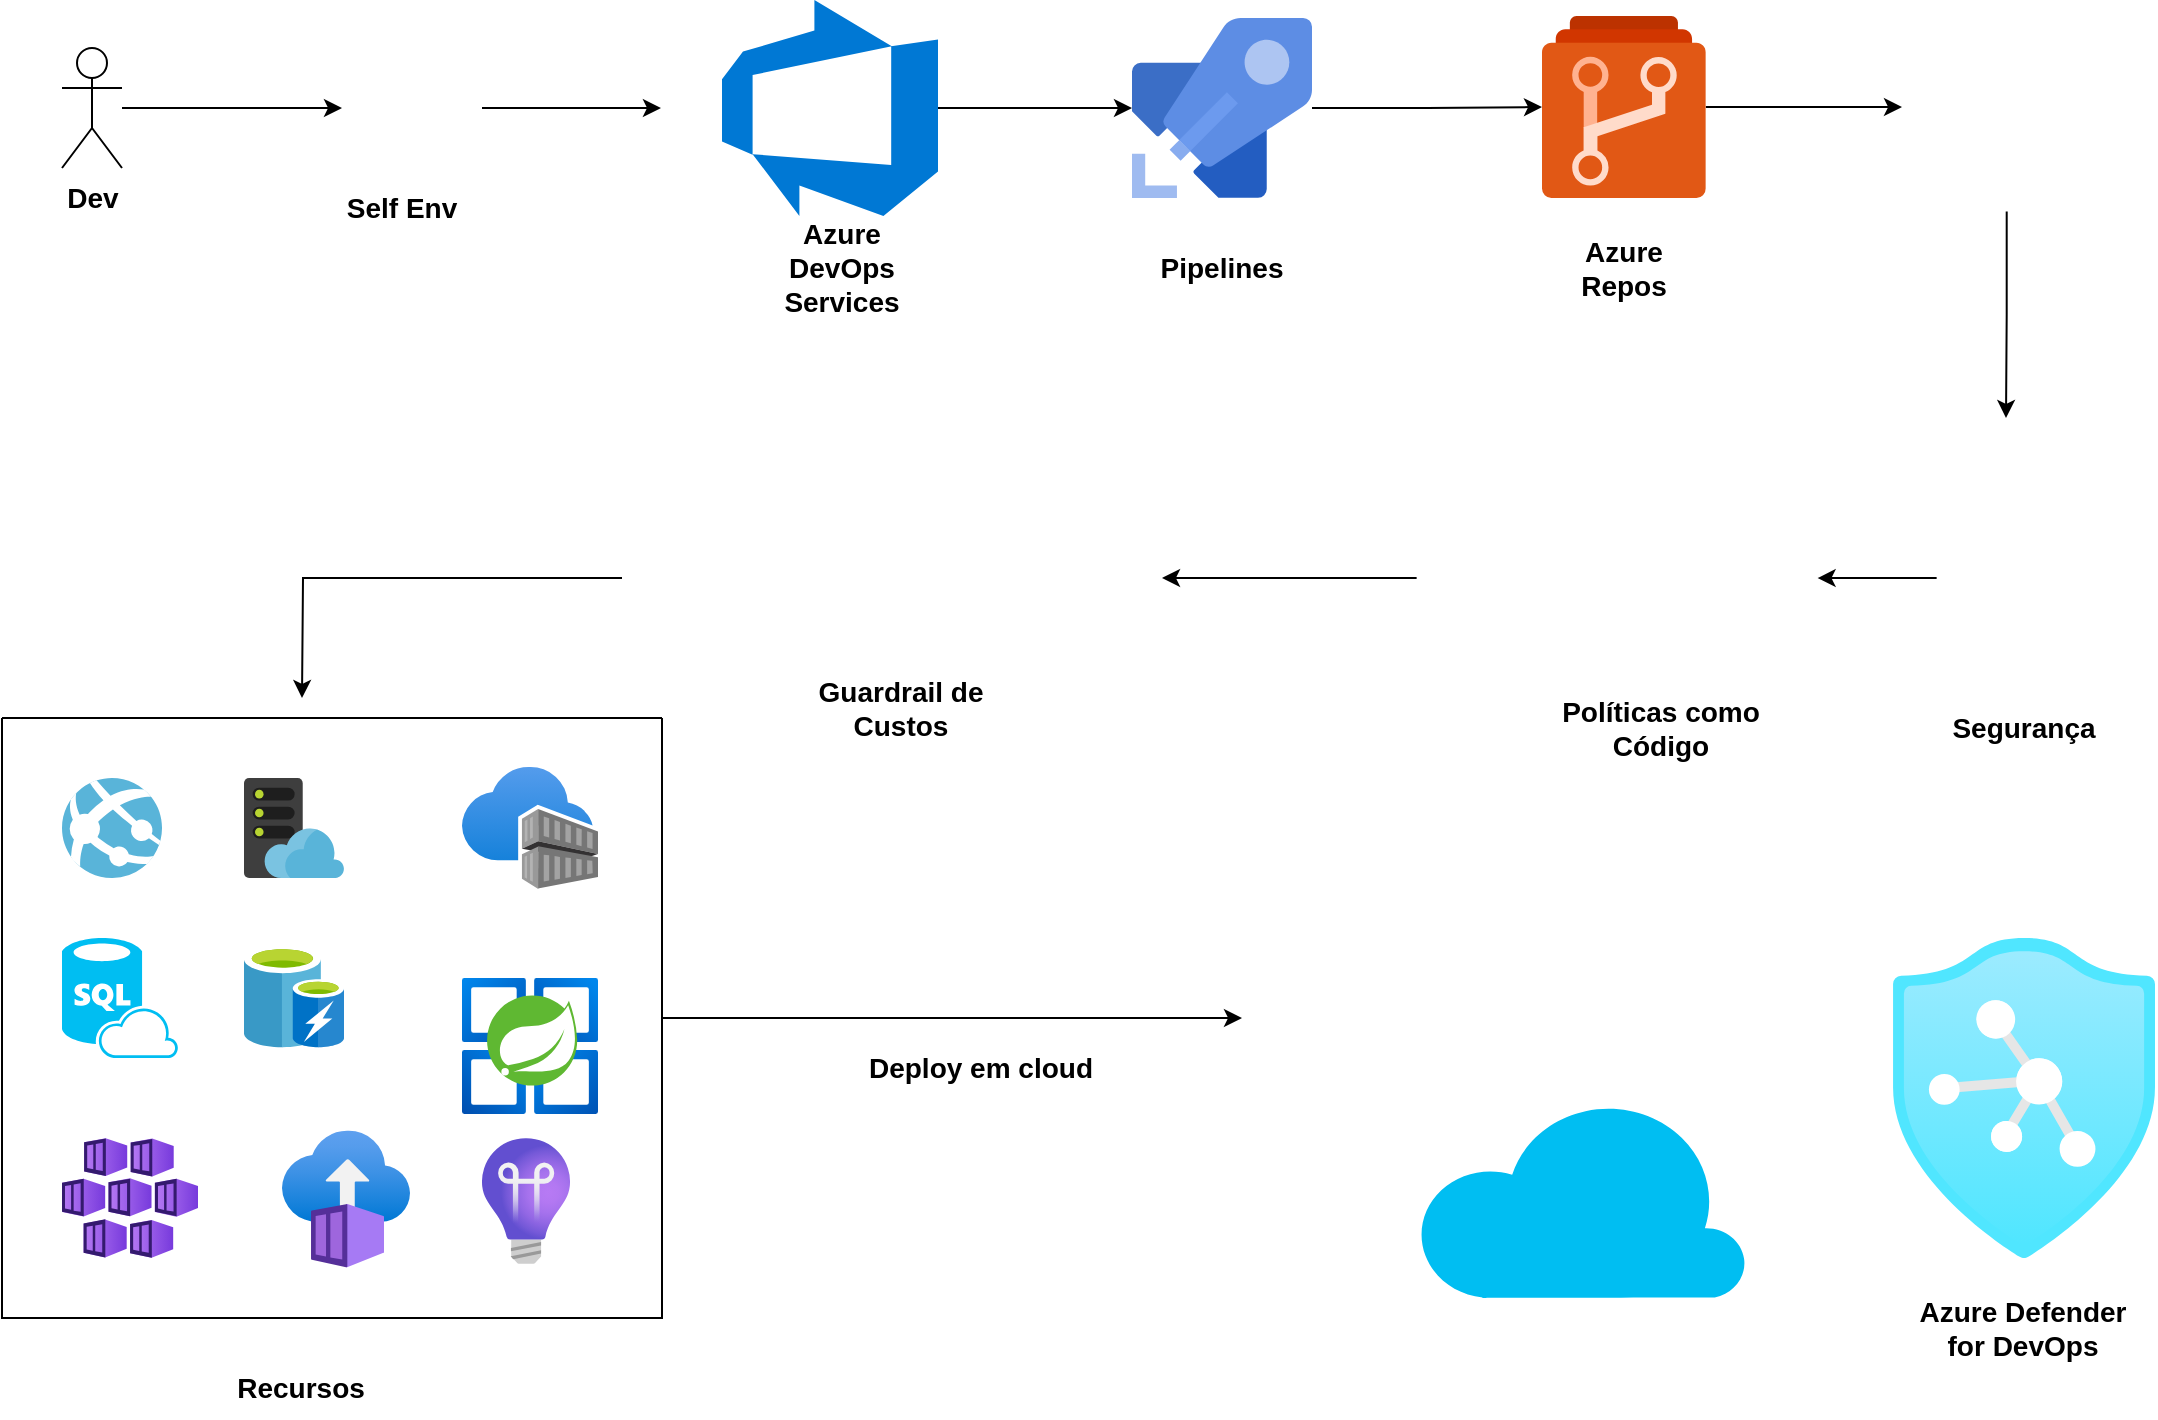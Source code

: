 <mxfile version="21.1.4" type="github">
  <diagram name="Página-1" id="4XxnwjUi3ISb-7ZRj2YP">
    <mxGraphModel dx="2206" dy="1265" grid="1" gridSize="10" guides="1" tooltips="1" connect="1" arrows="1" fold="1" page="1" pageScale="1" pageWidth="1169" pageHeight="827" math="0" shadow="0">
      <root>
        <mxCell id="0" />
        <mxCell id="1" parent="0" />
        <mxCell id="pSo0w3MxJKtmT8BcD5KR-11" value="" style="edgeStyle=orthogonalEdgeStyle;rounded=0;orthogonalLoop=1;jettySize=auto;html=1;" edge="1" parent="1" source="pSo0w3MxJKtmT8BcD5KR-1">
          <mxGeometry relative="1" as="geometry">
            <mxPoint x="349.48" y="125" as="targetPoint" />
          </mxGeometry>
        </mxCell>
        <mxCell id="pSo0w3MxJKtmT8BcD5KR-1" value="" style="shape=image;verticalLabelPosition=bottom;labelBackgroundColor=default;verticalAlign=top;aspect=fixed;imageAspect=0;image=https://summitbajracharya.com.np/wp-content/uploads/2020/10/PowerAutomate-2020-icon-1024x1024.png;" vertex="1" parent="1">
          <mxGeometry x="190" y="90" width="70" height="70" as="geometry" />
        </mxCell>
        <mxCell id="pSo0w3MxJKtmT8BcD5KR-3" value="" style="edgeStyle=orthogonalEdgeStyle;rounded=0;orthogonalLoop=1;jettySize=auto;html=1;" edge="1" parent="1" source="pSo0w3MxJKtmT8BcD5KR-2" target="pSo0w3MxJKtmT8BcD5KR-1">
          <mxGeometry relative="1" as="geometry" />
        </mxCell>
        <mxCell id="pSo0w3MxJKtmT8BcD5KR-2" value="Dev" style="shape=umlActor;verticalLabelPosition=bottom;verticalAlign=top;html=1;outlineConnect=0;fontStyle=1;fontSize=14;" vertex="1" parent="1">
          <mxGeometry x="50" y="95" width="30" height="60" as="geometry" />
        </mxCell>
        <mxCell id="pSo0w3MxJKtmT8BcD5KR-4" value="Self Env" style="text;html=1;strokeColor=none;fillColor=none;align=center;verticalAlign=middle;whiteSpace=wrap;rounded=0;fontStyle=1;fontSize=14;" vertex="1" parent="1">
          <mxGeometry x="190" y="160" width="60" height="30" as="geometry" />
        </mxCell>
        <mxCell id="pSo0w3MxJKtmT8BcD5KR-9" value="" style="edgeStyle=orthogonalEdgeStyle;rounded=0;orthogonalLoop=1;jettySize=auto;html=1;" edge="1" parent="1" source="pSo0w3MxJKtmT8BcD5KR-6" target="pSo0w3MxJKtmT8BcD5KR-8">
          <mxGeometry relative="1" as="geometry" />
        </mxCell>
        <mxCell id="pSo0w3MxJKtmT8BcD5KR-6" value="" style="shape=image;verticalLabelPosition=bottom;labelBackgroundColor=default;verticalAlign=top;aspect=fixed;imageAspect=0;image=https://aquasecurity.github.io/tfsec/v1.28.1/imgs/homelogo.png;" vertex="1" parent="1">
          <mxGeometry x="987.32" y="300" width="87.38" height="120" as="geometry" />
        </mxCell>
        <mxCell id="pSo0w3MxJKtmT8BcD5KR-26" style="edgeStyle=orthogonalEdgeStyle;rounded=0;orthogonalLoop=1;jettySize=auto;html=1;" edge="1" parent="1" source="pSo0w3MxJKtmT8BcD5KR-8" target="pSo0w3MxJKtmT8BcD5KR-24">
          <mxGeometry relative="1" as="geometry" />
        </mxCell>
        <mxCell id="pSo0w3MxJKtmT8BcD5KR-8" value="" style="shape=image;verticalLabelPosition=bottom;labelBackgroundColor=default;verticalAlign=top;aspect=fixed;imageAspect=0;image=https://raw.githubusercontent.com/bridgecrewio/checkov/master/docs/web/images/checkov_by_bridgecrew.png;" vertex="1" parent="1">
          <mxGeometry x="727.32" y="326.25" width="200.48" height="67.5" as="geometry" />
        </mxCell>
        <mxCell id="pSo0w3MxJKtmT8BcD5KR-13" value="" style="edgeStyle=orthogonalEdgeStyle;rounded=0;orthogonalLoop=1;jettySize=auto;html=1;" edge="1" parent="1" source="pSo0w3MxJKtmT8BcD5KR-15" target="pSo0w3MxJKtmT8BcD5KR-12">
          <mxGeometry relative="1" as="geometry">
            <mxPoint x="449.48" y="125" as="sourcePoint" />
          </mxGeometry>
        </mxCell>
        <mxCell id="pSo0w3MxJKtmT8BcD5KR-18" value="" style="edgeStyle=orthogonalEdgeStyle;rounded=0;orthogonalLoop=1;jettySize=auto;html=1;" edge="1" parent="1" source="pSo0w3MxJKtmT8BcD5KR-12" target="pSo0w3MxJKtmT8BcD5KR-17">
          <mxGeometry relative="1" as="geometry" />
        </mxCell>
        <mxCell id="pSo0w3MxJKtmT8BcD5KR-12" value="" style="image;sketch=0;aspect=fixed;html=1;points=[];align=center;fontSize=12;image=img/lib/mscae/Azure_Pipelines.svg;" vertex="1" parent="1">
          <mxGeometry x="585" y="80" width="90" height="90" as="geometry" />
        </mxCell>
        <mxCell id="pSo0w3MxJKtmT8BcD5KR-15" value="" style="image;sketch=0;aspect=fixed;html=1;points=[];align=center;fontSize=12;image=img/lib/mscae/Azure_DevOps.svg;" vertex="1" parent="1">
          <mxGeometry x="380" y="71" width="108" height="108" as="geometry" />
        </mxCell>
        <mxCell id="pSo0w3MxJKtmT8BcD5KR-21" value="" style="edgeStyle=orthogonalEdgeStyle;rounded=0;orthogonalLoop=1;jettySize=auto;html=1;" edge="1" parent="1" source="pSo0w3MxJKtmT8BcD5KR-17" target="pSo0w3MxJKtmT8BcD5KR-20">
          <mxGeometry relative="1" as="geometry" />
        </mxCell>
        <mxCell id="pSo0w3MxJKtmT8BcD5KR-17" value="" style="image;sketch=0;aspect=fixed;html=1;points=[];align=center;fontSize=12;image=img/lib/mscae/Azure_Repos.svg;" vertex="1" parent="1">
          <mxGeometry x="790" y="79" width="81.9" height="91" as="geometry" />
        </mxCell>
        <mxCell id="pSo0w3MxJKtmT8BcD5KR-23" value="" style="edgeStyle=orthogonalEdgeStyle;rounded=0;orthogonalLoop=1;jettySize=auto;html=1;" edge="1" parent="1" source="pSo0w3MxJKtmT8BcD5KR-20">
          <mxGeometry relative="1" as="geometry">
            <mxPoint x="1022" y="280" as="targetPoint" />
          </mxGeometry>
        </mxCell>
        <mxCell id="pSo0w3MxJKtmT8BcD5KR-20" value="" style="shape=image;verticalLabelPosition=bottom;labelBackgroundColor=default;verticalAlign=top;aspect=fixed;imageAspect=0;image=https://caiodelgado.dev/content/images/2020/04/terraform_d56939b1fa30e9c48acec1ccd8d4e507.png;" vertex="1" parent="1">
          <mxGeometry x="970" y="72.25" width="104.7" height="104.5" as="geometry" />
        </mxCell>
        <mxCell id="pSo0w3MxJKtmT8BcD5KR-30" style="edgeStyle=orthogonalEdgeStyle;rounded=0;orthogonalLoop=1;jettySize=auto;html=1;" edge="1" parent="1" source="pSo0w3MxJKtmT8BcD5KR-24">
          <mxGeometry relative="1" as="geometry">
            <mxPoint x="170" y="420" as="targetPoint" />
          </mxGeometry>
        </mxCell>
        <mxCell id="pSo0w3MxJKtmT8BcD5KR-24" value="" style="shape=image;verticalLabelPosition=bottom;labelBackgroundColor=default;verticalAlign=top;aspect=fixed;imageAspect=0;image=https://awsmp-logos.s3.amazonaws.com/bfa512e0-03c7-4595-84ef-01508f347e9f/341c62df95d497635e2a85304f8805c7.png;" vertex="1" parent="1">
          <mxGeometry x="330" y="334.56" width="270" height="50.88" as="geometry" />
        </mxCell>
        <mxCell id="pSo0w3MxJKtmT8BcD5KR-28" value="" style="shape=image;verticalLabelPosition=bottom;labelBackgroundColor=default;verticalAlign=top;aspect=fixed;imageAspect=0;image=https://caiodelgado.dev/content/images/2020/04/terraform_d56939b1fa30e9c48acec1ccd8d4e507.png;" vertex="1" parent="1">
          <mxGeometry x="40" y="350" width="90.17" height="90" as="geometry" />
        </mxCell>
        <mxCell id="pSo0w3MxJKtmT8BcD5KR-44" style="edgeStyle=orthogonalEdgeStyle;rounded=0;orthogonalLoop=1;jettySize=auto;html=1;" edge="1" parent="1" source="pSo0w3MxJKtmT8BcD5KR-29" target="pSo0w3MxJKtmT8BcD5KR-41">
          <mxGeometry relative="1" as="geometry" />
        </mxCell>
        <mxCell id="pSo0w3MxJKtmT8BcD5KR-29" value="" style="swimlane;startSize=0;" vertex="1" parent="1">
          <mxGeometry x="20" y="430" width="330" height="300" as="geometry">
            <mxRectangle x="20" y="430" width="50" height="40" as="alternateBounds" />
          </mxGeometry>
        </mxCell>
        <mxCell id="pSo0w3MxJKtmT8BcD5KR-31" value="" style="image;sketch=0;aspect=fixed;html=1;points=[];align=center;fontSize=12;image=img/lib/mscae/App_Services.svg;" vertex="1" parent="pSo0w3MxJKtmT8BcD5KR-29">
          <mxGeometry x="30" y="30" width="50" height="50" as="geometry" />
        </mxCell>
        <mxCell id="pSo0w3MxJKtmT8BcD5KR-33" value="" style="image;sketch=0;aspect=fixed;html=1;points=[];align=center;fontSize=12;image=img/lib/mscae/WebHosting.svg;" vertex="1" parent="pSo0w3MxJKtmT8BcD5KR-29">
          <mxGeometry x="121" y="30" width="50" height="50" as="geometry" />
        </mxCell>
        <mxCell id="pSo0w3MxJKtmT8BcD5KR-34" value="" style="verticalLabelPosition=bottom;html=1;verticalAlign=top;align=center;strokeColor=none;fillColor=#00BEF2;shape=mxgraph.azure.sql_database_sql_azure;" vertex="1" parent="pSo0w3MxJKtmT8BcD5KR-29">
          <mxGeometry x="30" y="110" width="58" height="60" as="geometry" />
        </mxCell>
        <mxCell id="pSo0w3MxJKtmT8BcD5KR-35" value="" style="image;sketch=0;aspect=fixed;html=1;points=[];align=center;fontSize=12;image=img/lib/mscae/Cache_including_Redis.svg;" vertex="1" parent="pSo0w3MxJKtmT8BcD5KR-29">
          <mxGeometry x="121" y="115" width="50" height="50" as="geometry" />
        </mxCell>
        <mxCell id="pSo0w3MxJKtmT8BcD5KR-36" value="" style="image;aspect=fixed;html=1;points=[];align=center;fontSize=12;image=img/lib/azure2/compute/Kubernetes_Services.svg;" vertex="1" parent="pSo0w3MxJKtmT8BcD5KR-29">
          <mxGeometry x="30" y="210" width="68" height="60" as="geometry" />
        </mxCell>
        <mxCell id="pSo0w3MxJKtmT8BcD5KR-37" value="" style="image;aspect=fixed;html=1;points=[];align=center;fontSize=12;image=img/lib/azure2/containers/Container_Instances.svg;" vertex="1" parent="pSo0w3MxJKtmT8BcD5KR-29">
          <mxGeometry x="140" y="206" width="64" height="69" as="geometry" />
        </mxCell>
        <mxCell id="pSo0w3MxJKtmT8BcD5KR-38" value="" style="image;aspect=fixed;html=1;points=[];align=center;fontSize=12;image=img/lib/azure2/containers/Container_Registries.svg;" vertex="1" parent="pSo0w3MxJKtmT8BcD5KR-29">
          <mxGeometry x="230" y="24.5" width="68" height="61" as="geometry" />
        </mxCell>
        <mxCell id="pSo0w3MxJKtmT8BcD5KR-39" value="" style="image;aspect=fixed;html=1;points=[];align=center;fontSize=12;image=img/lib/azure2/devops/Application_Insights.svg;" vertex="1" parent="pSo0w3MxJKtmT8BcD5KR-29">
          <mxGeometry x="240" y="210" width="44" height="63" as="geometry" />
        </mxCell>
        <mxCell id="pSo0w3MxJKtmT8BcD5KR-40" value="" style="image;aspect=fixed;html=1;points=[];align=center;fontSize=12;image=img/lib/azure2/compute/Azure_Spring_Cloud.svg;" vertex="1" parent="pSo0w3MxJKtmT8BcD5KR-29">
          <mxGeometry x="230" y="130" width="68" height="68" as="geometry" />
        </mxCell>
        <mxCell id="pSo0w3MxJKtmT8BcD5KR-41" value="" style="shape=image;verticalLabelPosition=bottom;labelBackgroundColor=default;verticalAlign=top;aspect=fixed;imageAspect=0;image=https://www.datalinknetworks.net/hs-fs/hubfs/Microsoft_Azure-Logo.wine.png?width=3000&amp;height=2000&amp;name=Microsoft_Azure-Logo.wine.png;" vertex="1" parent="1">
          <mxGeometry x="640" y="475" width="314.69" height="210" as="geometry" />
        </mxCell>
        <mxCell id="pSo0w3MxJKtmT8BcD5KR-42" value="" style="verticalLabelPosition=bottom;html=1;verticalAlign=top;align=center;strokeColor=none;fillColor=#00BEF2;shape=mxgraph.azure.cloud;" vertex="1" parent="1">
          <mxGeometry x="727.32" y="620" width="165" height="100" as="geometry" />
        </mxCell>
        <mxCell id="pSo0w3MxJKtmT8BcD5KR-45" value="Azure DevOps Services" style="text;html=1;strokeColor=none;fillColor=none;align=center;verticalAlign=middle;whiteSpace=wrap;rounded=0;fontStyle=1;fontSize=14;" vertex="1" parent="1">
          <mxGeometry x="392" y="190" width="96" height="30" as="geometry" />
        </mxCell>
        <mxCell id="pSo0w3MxJKtmT8BcD5KR-46" value="Pipelines" style="text;html=1;strokeColor=none;fillColor=none;align=center;verticalAlign=middle;whiteSpace=wrap;rounded=0;fontStyle=1;fontSize=14;" vertex="1" parent="1">
          <mxGeometry x="600" y="190" width="60" height="30" as="geometry" />
        </mxCell>
        <mxCell id="pSo0w3MxJKtmT8BcD5KR-47" value="Azure Repos" style="text;html=1;strokeColor=none;fillColor=none;align=center;verticalAlign=middle;whiteSpace=wrap;rounded=0;fontStyle=1;fontSize=14;" vertex="1" parent="1">
          <mxGeometry x="800.95" y="190" width="60" height="30" as="geometry" />
        </mxCell>
        <mxCell id="pSo0w3MxJKtmT8BcD5KR-48" value="Segurança" style="text;html=1;strokeColor=none;fillColor=none;align=center;verticalAlign=middle;whiteSpace=wrap;rounded=0;fontStyle=1;fontSize=14;" vertex="1" parent="1">
          <mxGeometry x="1001.01" y="420" width="60" height="30" as="geometry" />
        </mxCell>
        <mxCell id="pSo0w3MxJKtmT8BcD5KR-49" value="Políticas como Código" style="text;html=1;strokeColor=none;fillColor=none;align=center;verticalAlign=middle;whiteSpace=wrap;rounded=0;fontStyle=1;fontSize=14;" vertex="1" parent="1">
          <mxGeometry x="790" y="420" width="119.05" height="30" as="geometry" />
        </mxCell>
        <mxCell id="pSo0w3MxJKtmT8BcD5KR-50" value="Guardrail de Custos" style="text;html=1;strokeColor=none;fillColor=none;align=center;verticalAlign=middle;whiteSpace=wrap;rounded=0;fontStyle=1;fontSize=14;" vertex="1" parent="1">
          <mxGeometry x="410" y="410" width="119.05" height="30" as="geometry" />
        </mxCell>
        <mxCell id="pSo0w3MxJKtmT8BcD5KR-52" value="Recursos" style="text;html=1;strokeColor=none;fillColor=none;align=center;verticalAlign=middle;whiteSpace=wrap;rounded=0;fontStyle=1;fontSize=14;" vertex="1" parent="1">
          <mxGeometry x="110" y="750" width="119.05" height="30" as="geometry" />
        </mxCell>
        <mxCell id="pSo0w3MxJKtmT8BcD5KR-54" value="Deploy em cloud" style="text;html=1;strokeColor=none;fillColor=none;align=center;verticalAlign=middle;whiteSpace=wrap;rounded=0;fontStyle=1;fontSize=14;" vertex="1" parent="1">
          <mxGeometry x="450" y="590" width="119.05" height="30" as="geometry" />
        </mxCell>
        <mxCell id="pSo0w3MxJKtmT8BcD5KR-56" value="" style="image;aspect=fixed;html=1;points=[];align=center;fontSize=12;image=img/lib/azure2/security/Azure_Defender.svg;" vertex="1" parent="1">
          <mxGeometry x="965.13" y="540" width="131.76" height="160" as="geometry" />
        </mxCell>
        <mxCell id="pSo0w3MxJKtmT8BcD5KR-58" value="Azure Defender for DevOps" style="text;html=1;strokeColor=none;fillColor=none;align=center;verticalAlign=middle;whiteSpace=wrap;rounded=0;fontStyle=1;fontSize=14;" vertex="1" parent="1">
          <mxGeometry x="971.48" y="720" width="119.05" height="30" as="geometry" />
        </mxCell>
      </root>
    </mxGraphModel>
  </diagram>
</mxfile>
